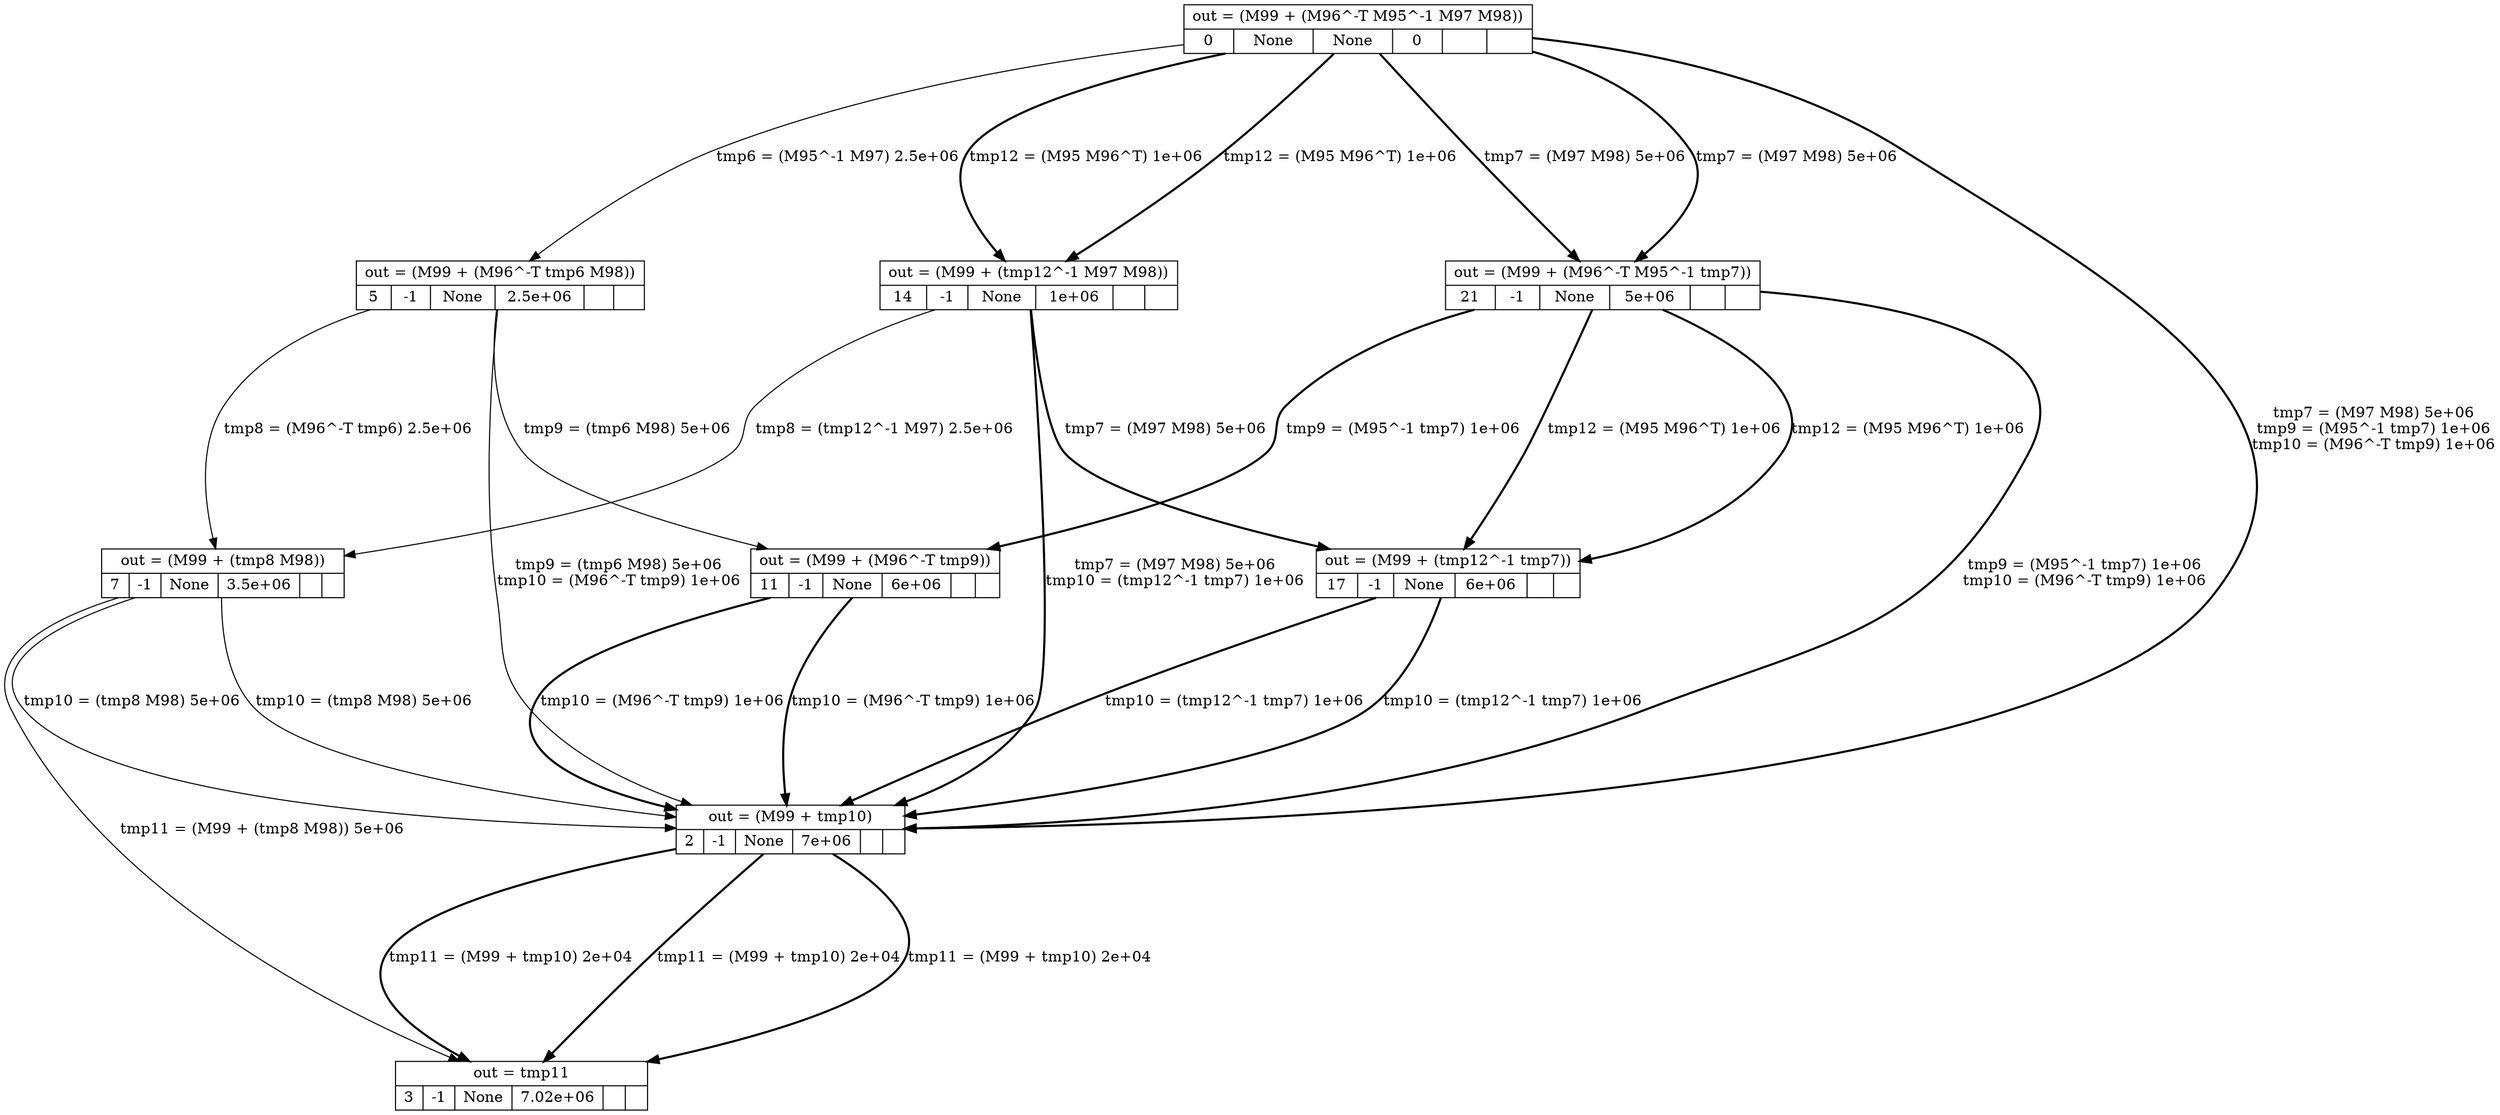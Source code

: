 digraph G {
ranksep=2.5;
rankdir=TB;
node0 [shape=record, label="{ out = (M99 + (M96^-T M95^-1 M97 M98)) |{ 0 | None | None | 0 |  |  } }"];
node0 -> node2 [style=bold, label="tmp7 = (M97 M98) 5e+06
tmp9 = (M95^-1 tmp7) 1e+06
tmp10 = (M96^-T tmp9) 1e+06"];
node0 -> node5 [label="tmp6 = (M95^-1 M97) 2.5e+06"];
node0 -> node14 [style=bold, label="tmp12 = (M95 M96^T) 1e+06"];
node0 -> node21 [style=bold, label="tmp7 = (M97 M98) 5e+06"];
node0 -> node21 [style=bold, label="tmp7 = (M97 M98) 5e+06"];
node0 -> node14 [style=bold, label="tmp12 = (M95 M96^T) 1e+06"];

node2 [shape=record, label="{ out = (M99 + tmp10) |{ 2 | -1 | None | 7e+06 |  |  } }"];
node2 -> node3 [style=bold, label="tmp11 = (M99 + tmp10) 2e+04"];
node2 -> node3 [style=bold, label="tmp11 = (M99 + tmp10) 2e+04"];
node2 -> node3 [style=bold, label="tmp11 = (M99 + tmp10) 2e+04"];

node3 [shape=record, label="{ out = tmp11 |{ 3 | -1 | None | 7.02e+06 |  |  } }"];

node5 [shape=record, label="{ out = (M99 + (M96^-T tmp6 M98)) |{ 5 | -1 | None | 2.5e+06 |  |  } }"];
node5 -> node2 [label="tmp9 = (tmp6 M98) 5e+06
tmp10 = (M96^-T tmp9) 1e+06"];
node5 -> node7 [label="tmp8 = (M96^-T tmp6) 2.5e+06"];
node5 -> node11 [label="tmp9 = (tmp6 M98) 5e+06"];

node7 [shape=record, label="{ out = (M99 + (tmp8 M98)) |{ 7 | -1 | None | 3.5e+06 |  |  } }"];
node7 -> node2 [label="tmp10 = (tmp8 M98) 5e+06"];
node7 -> node3 [label="tmp11 = (M99 + (tmp8 M98)) 5e+06"];
node7 -> node2 [label="tmp10 = (tmp8 M98) 5e+06"];

node11 [shape=record, label="{ out = (M99 + (M96^-T tmp9)) |{ 11 | -1 | None | 6e+06 |  |  } }"];
node11 -> node2 [style=bold, label="tmp10 = (M96^-T tmp9) 1e+06"];
node11 -> node2 [style=bold, label="tmp10 = (M96^-T tmp9) 1e+06"];

node14 [shape=record, label="{ out = (M99 + (tmp12^-1 M97 M98)) |{ 14 | -1 | None | 1e+06 |  |  } }"];
node14 -> node2 [style=bold, label="tmp7 = (M97 M98) 5e+06
tmp10 = (tmp12^-1 tmp7) 1e+06"];
node14 -> node7 [label="tmp8 = (tmp12^-1 M97) 2.5e+06"];
node14 -> node17 [style=bold, label="tmp7 = (M97 M98) 5e+06"];

node17 [shape=record, label="{ out = (M99 + (tmp12^-1 tmp7)) |{ 17 | -1 | None | 6e+06 |  |  } }"];
node17 -> node2 [style=bold, label="tmp10 = (tmp12^-1 tmp7) 1e+06"];
node17 -> node2 [style=bold, label="tmp10 = (tmp12^-1 tmp7) 1e+06"];

node21 [shape=record, label="{ out = (M99 + (M96^-T M95^-1 tmp7)) |{ 21 | -1 | None | 5e+06 |  |  } }"];
node21 -> node2 [style=bold, label="tmp9 = (M95^-1 tmp7) 1e+06
tmp10 = (M96^-T tmp9) 1e+06"];
node21 -> node11 [style=bold, label="tmp9 = (M95^-1 tmp7) 1e+06"];
node21 -> node17 [style=bold, label="tmp12 = (M95 M96^T) 1e+06"];
node21 -> node17 [style=bold, label="tmp12 = (M95 M96^T) 1e+06"];

}